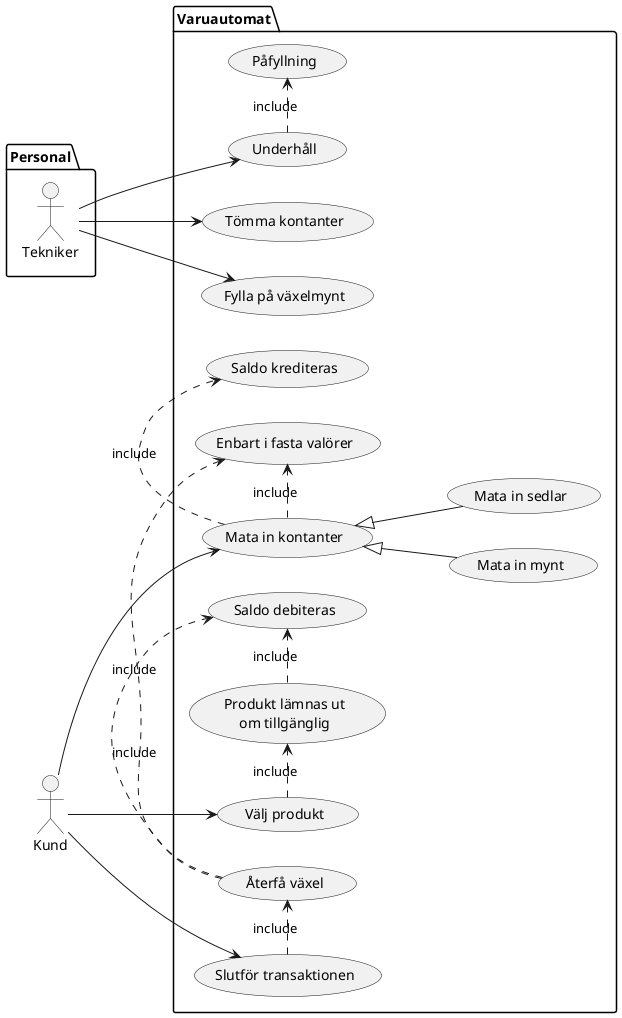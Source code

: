 @startuml
left to right direction
actor Kund     as k
package Varuautomat {
  usecase "Mata in kontanter"      as mata_in_kontanter
  usecase "Välj produkt"           as välj_produkt
  usecase "Produkt lämnas ut\nom tillgänglig"      as produkt_matas_ut
  usecase "Slutför transaktionen"  as slutför_transaktionen
  usecase "Återfå växel"           as återfå_växel
  usecase "Enbart i fasta valörer" as enbart_hela_valörer_hanteras
  usecase "Underhåll"              as underhåll
  usecase "Påfyllning"             as påfyllning
  usecase "Tömma kontanter"        as tömma_kontanter
  usecase "Fylla på växelmynt"     as växelmynt
  usecase "Mata in mynt"           as mata_in_mynt
  usecase "Mata in sedlar"         as mata_in_sedlar
  usecase "Saldo debiteras"        as saldo_debiteras
  usecase "Saldo krediteras"       as saldo_krediteras
}
package Personal {
  actor Tekniker as t
}
k --> (mata_in_kontanter)
mata_in_kontanter	<|-- mata_in_mynt
mata_in_kontanter	<|-- mata_in_sedlar
mata_in_kontanter      .> saldo_krediteras : include
k --> (välj_produkt)
k --> (slutför_transaktionen)
(mata_in_kontanter) .>     (enbart_hela_valörer_hanteras) : include
(välj_produkt) .>          (produkt_matas_ut) :include
(produkt_matas_ut) .>      (saldo_debiteras) :include
(slutför_transaktionen) .> (återfå_växel) : include
(återfå_växel) .>          (enbart_hela_valörer_hanteras) : include
(återfå_växel) .>          (saldo_debiteras) :include
t --> (underhåll)
(underhåll)    .>          (påfyllning) : include
t -> (tömma_kontanter)
t -> (växelmynt)
@enduml
